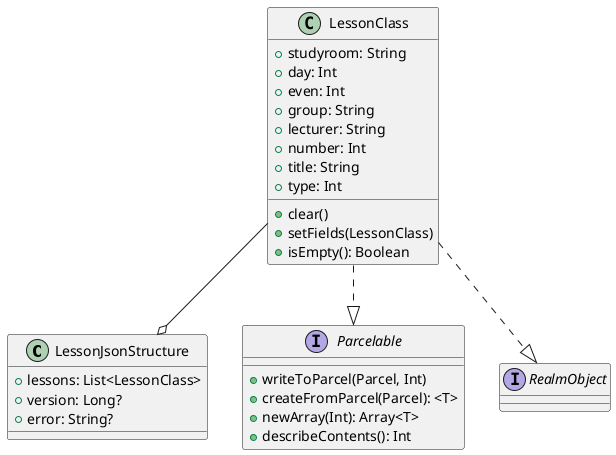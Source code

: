 @startuml

class LessonJsonStructure{
    + lessons: List<LessonClass>
    + version: Long?
    + error: String?
}

class LessonClass{
    + studyroom: String
    + day: Int
    + even: Int
    + group: String
    + lecturer: String
    + number: Int
    + title: String
    + type: Int
    + clear()
    + setFields(LessonClass)
    + isEmpty(): Boolean

}

interface Parcelable{
    + writeToParcel(Parcel, Int)
    + createFromParcel(Parcel): <T>
    + newArray(Int): Array<T>
    + describeContents(): Int
}
interface RealmObject{}


LessonClass --o LessonJsonStructure
LessonClass ..|> Parcelable
LessonClass ..|> RealmObject


@enduml